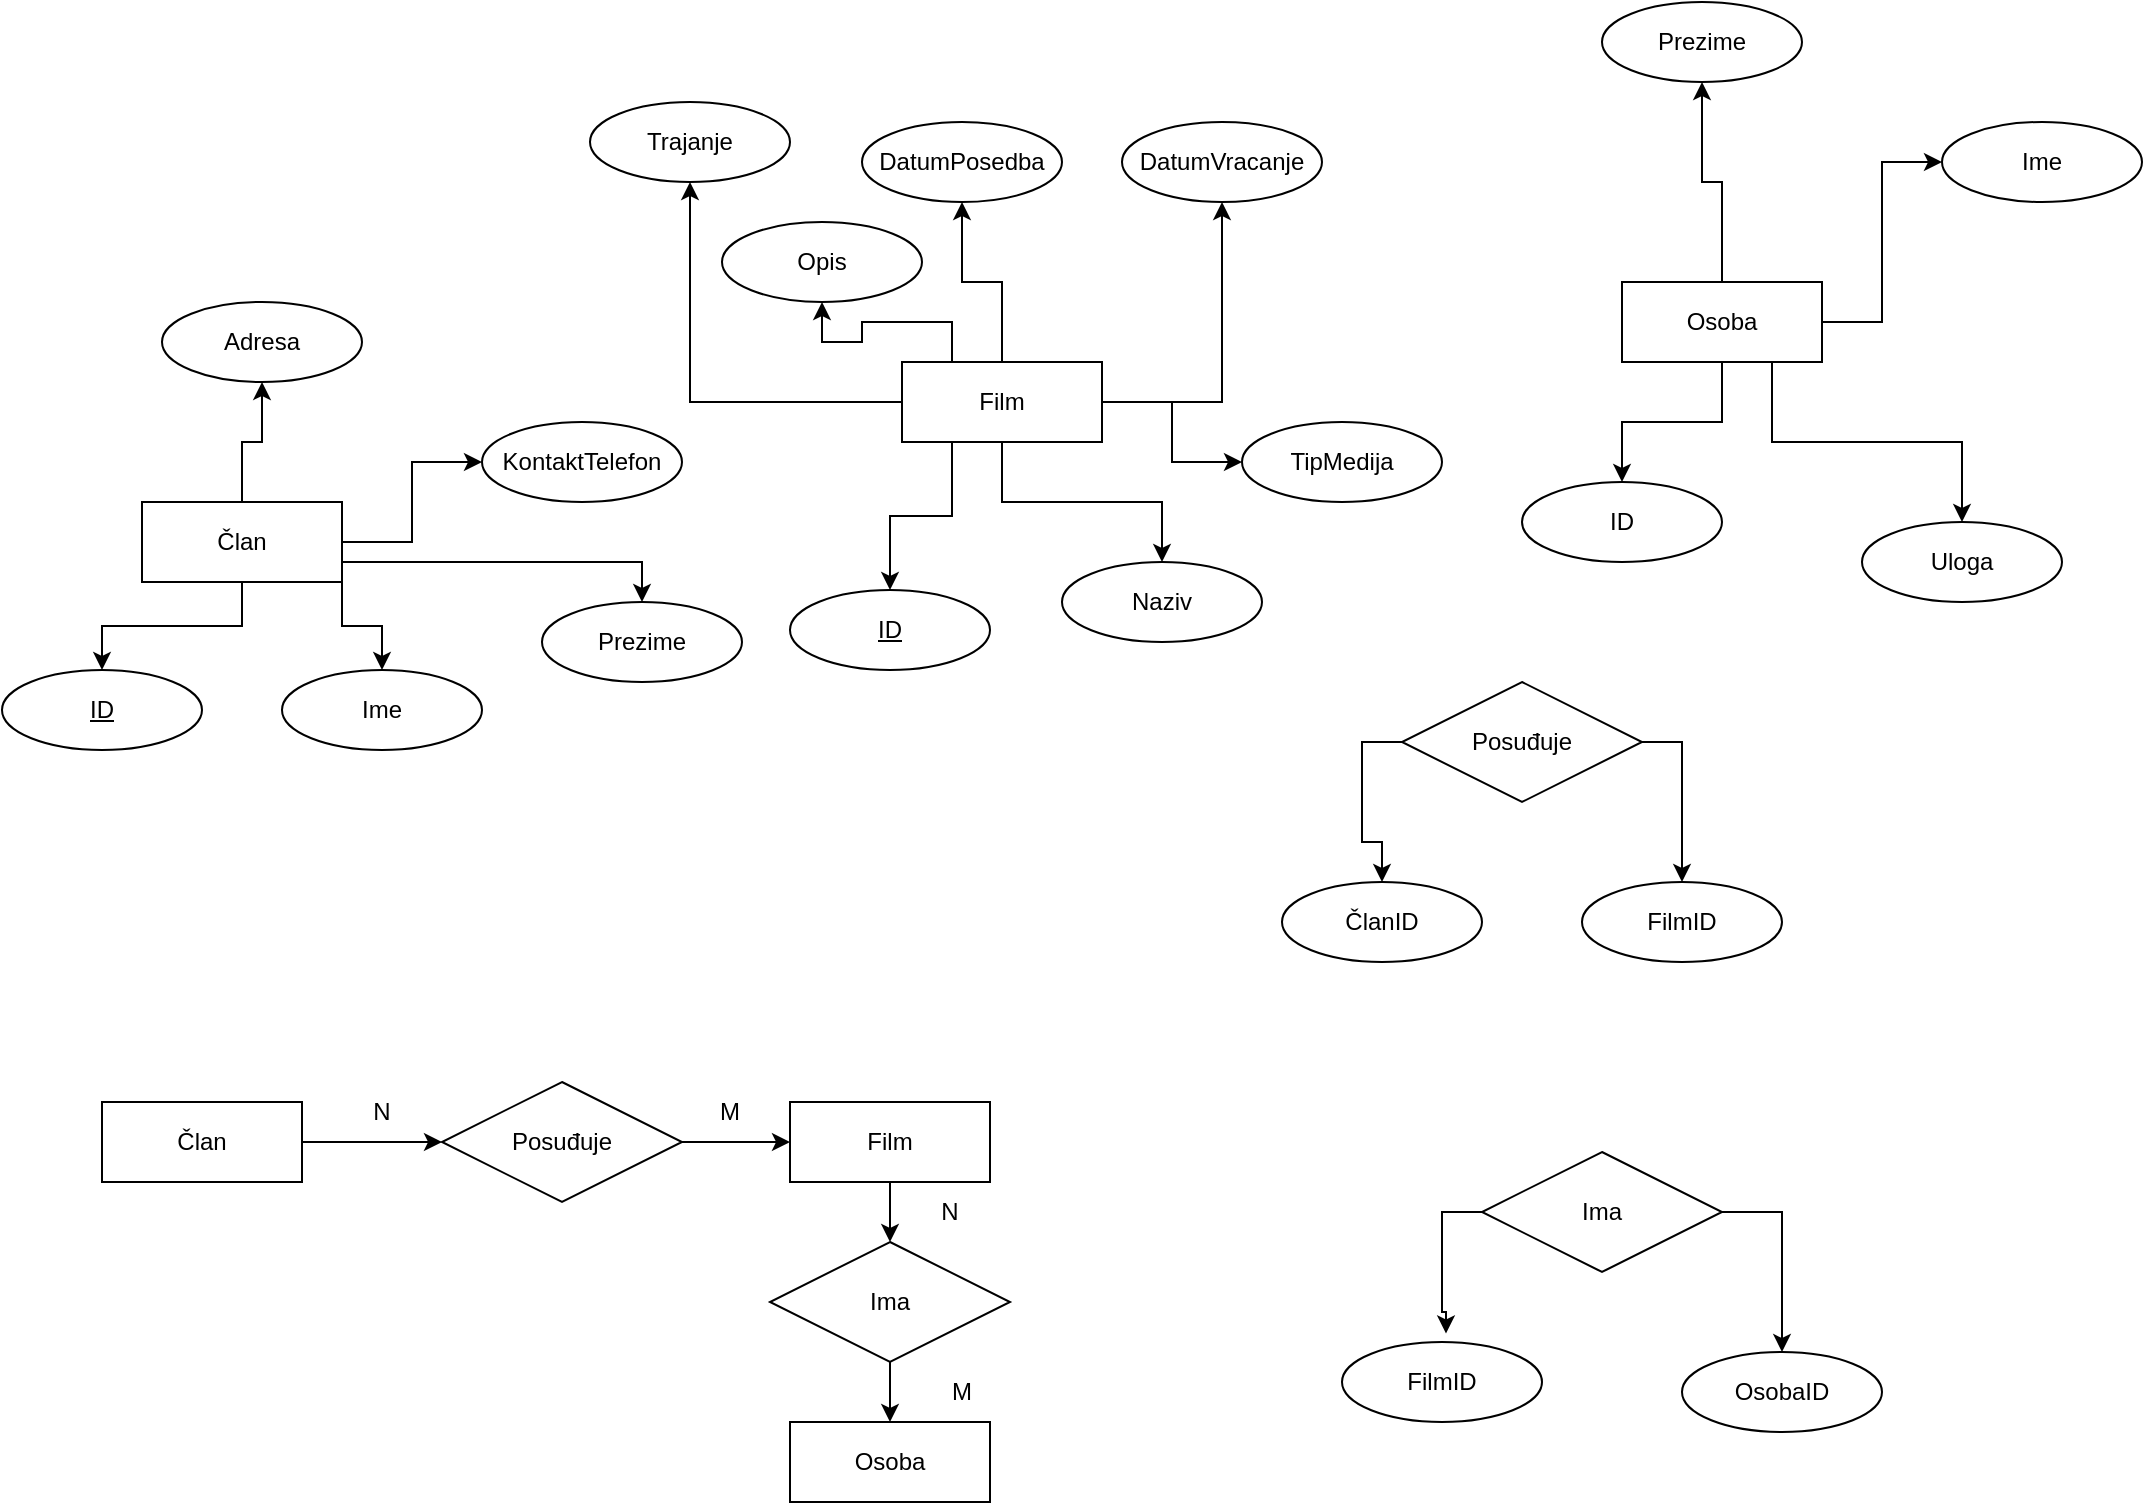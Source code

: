 <mxfile version="24.0.2" type="github">
  <diagram name="Page-1" id="QQ6Rt_CZvNju5Nrj0bbv">
    <mxGraphModel dx="1028" dy="786" grid="1" gridSize="10" guides="1" tooltips="1" connect="1" arrows="1" fold="1" page="1" pageScale="1" pageWidth="1169" pageHeight="827" math="0" shadow="0">
      <root>
        <mxCell id="0" />
        <mxCell id="1" parent="0" />
        <mxCell id="wT9OFz-DRUm5wjUZFqkJ-8" style="edgeStyle=orthogonalEdgeStyle;rounded=0;orthogonalLoop=1;jettySize=auto;html=1;exitX=1;exitY=0.5;exitDx=0;exitDy=0;entryX=0;entryY=0.5;entryDx=0;entryDy=0;" edge="1" parent="1" source="wT9OFz-DRUm5wjUZFqkJ-1" target="wT9OFz-DRUm5wjUZFqkJ-5">
          <mxGeometry relative="1" as="geometry" />
        </mxCell>
        <mxCell id="wT9OFz-DRUm5wjUZFqkJ-9" style="edgeStyle=orthogonalEdgeStyle;rounded=0;orthogonalLoop=1;jettySize=auto;html=1;exitX=1;exitY=1;exitDx=0;exitDy=0;" edge="1" parent="1" source="wT9OFz-DRUm5wjUZFqkJ-1" target="wT9OFz-DRUm5wjUZFqkJ-3">
          <mxGeometry relative="1" as="geometry" />
        </mxCell>
        <mxCell id="wT9OFz-DRUm5wjUZFqkJ-10" style="edgeStyle=orthogonalEdgeStyle;rounded=0;orthogonalLoop=1;jettySize=auto;html=1;exitX=1;exitY=0.75;exitDx=0;exitDy=0;entryX=0.5;entryY=0;entryDx=0;entryDy=0;" edge="1" parent="1" source="wT9OFz-DRUm5wjUZFqkJ-1" target="wT9OFz-DRUm5wjUZFqkJ-4">
          <mxGeometry relative="1" as="geometry" />
        </mxCell>
        <mxCell id="wT9OFz-DRUm5wjUZFqkJ-11" style="edgeStyle=orthogonalEdgeStyle;rounded=0;orthogonalLoop=1;jettySize=auto;html=1;exitX=0.5;exitY=1;exitDx=0;exitDy=0;entryX=0.5;entryY=0;entryDx=0;entryDy=0;" edge="1" parent="1" source="wT9OFz-DRUm5wjUZFqkJ-1" target="wT9OFz-DRUm5wjUZFqkJ-2">
          <mxGeometry relative="1" as="geometry" />
        </mxCell>
        <mxCell id="wT9OFz-DRUm5wjUZFqkJ-13" style="edgeStyle=orthogonalEdgeStyle;rounded=0;orthogonalLoop=1;jettySize=auto;html=1;exitX=0.5;exitY=0;exitDx=0;exitDy=0;entryX=0.5;entryY=1;entryDx=0;entryDy=0;" edge="1" parent="1" source="wT9OFz-DRUm5wjUZFqkJ-1" target="wT9OFz-DRUm5wjUZFqkJ-12">
          <mxGeometry relative="1" as="geometry" />
        </mxCell>
        <mxCell id="wT9OFz-DRUm5wjUZFqkJ-1" value="Član" style="whiteSpace=wrap;html=1;align=center;" vertex="1" parent="1">
          <mxGeometry x="160" y="310" width="100" height="40" as="geometry" />
        </mxCell>
        <mxCell id="wT9OFz-DRUm5wjUZFqkJ-2" value="ID" style="ellipse;whiteSpace=wrap;html=1;align=center;fontStyle=4;" vertex="1" parent="1">
          <mxGeometry x="90" y="394" width="100" height="40" as="geometry" />
        </mxCell>
        <mxCell id="wT9OFz-DRUm5wjUZFqkJ-3" value="Ime" style="ellipse;whiteSpace=wrap;html=1;align=center;" vertex="1" parent="1">
          <mxGeometry x="230" y="394" width="100" height="40" as="geometry" />
        </mxCell>
        <mxCell id="wT9OFz-DRUm5wjUZFqkJ-4" value="Prezime" style="ellipse;whiteSpace=wrap;html=1;align=center;" vertex="1" parent="1">
          <mxGeometry x="360" y="360" width="100" height="40" as="geometry" />
        </mxCell>
        <mxCell id="wT9OFz-DRUm5wjUZFqkJ-5" value="KontaktTelefon" style="ellipse;whiteSpace=wrap;html=1;align=center;" vertex="1" parent="1">
          <mxGeometry x="330" y="270" width="100" height="40" as="geometry" />
        </mxCell>
        <mxCell id="wT9OFz-DRUm5wjUZFqkJ-12" value="Adresa" style="ellipse;whiteSpace=wrap;html=1;align=center;" vertex="1" parent="1">
          <mxGeometry x="170" y="210" width="100" height="40" as="geometry" />
        </mxCell>
        <mxCell id="wT9OFz-DRUm5wjUZFqkJ-16" style="edgeStyle=orthogonalEdgeStyle;rounded=0;orthogonalLoop=1;jettySize=auto;html=1;exitX=0.5;exitY=1;exitDx=0;exitDy=0;entryX=0.5;entryY=0;entryDx=0;entryDy=0;" edge="1" parent="1" source="wT9OFz-DRUm5wjUZFqkJ-14" target="wT9OFz-DRUm5wjUZFqkJ-15">
          <mxGeometry relative="1" as="geometry" />
        </mxCell>
        <mxCell id="wT9OFz-DRUm5wjUZFqkJ-18" style="edgeStyle=orthogonalEdgeStyle;rounded=0;orthogonalLoop=1;jettySize=auto;html=1;exitX=0.25;exitY=1;exitDx=0;exitDy=0;entryX=0.5;entryY=0;entryDx=0;entryDy=0;" edge="1" parent="1" source="wT9OFz-DRUm5wjUZFqkJ-14" target="wT9OFz-DRUm5wjUZFqkJ-17">
          <mxGeometry relative="1" as="geometry" />
        </mxCell>
        <mxCell id="wT9OFz-DRUm5wjUZFqkJ-23" style="edgeStyle=orthogonalEdgeStyle;rounded=0;orthogonalLoop=1;jettySize=auto;html=1;entryX=0;entryY=0.5;entryDx=0;entryDy=0;" edge="1" parent="1" source="wT9OFz-DRUm5wjUZFqkJ-14" target="wT9OFz-DRUm5wjUZFqkJ-22">
          <mxGeometry relative="1" as="geometry" />
        </mxCell>
        <mxCell id="wT9OFz-DRUm5wjUZFqkJ-25" style="edgeStyle=orthogonalEdgeStyle;rounded=0;orthogonalLoop=1;jettySize=auto;html=1;" edge="1" parent="1" source="wT9OFz-DRUm5wjUZFqkJ-14" target="wT9OFz-DRUm5wjUZFqkJ-24">
          <mxGeometry relative="1" as="geometry" />
        </mxCell>
        <mxCell id="wT9OFz-DRUm5wjUZFqkJ-27" style="edgeStyle=orthogonalEdgeStyle;rounded=0;orthogonalLoop=1;jettySize=auto;html=1;entryX=0.5;entryY=1;entryDx=0;entryDy=0;" edge="1" parent="1" source="wT9OFz-DRUm5wjUZFqkJ-14" target="wT9OFz-DRUm5wjUZFqkJ-26">
          <mxGeometry relative="1" as="geometry" />
        </mxCell>
        <mxCell id="wT9OFz-DRUm5wjUZFqkJ-30" style="edgeStyle=orthogonalEdgeStyle;rounded=0;orthogonalLoop=1;jettySize=auto;html=1;entryX=0.5;entryY=1;entryDx=0;entryDy=0;" edge="1" parent="1" source="wT9OFz-DRUm5wjUZFqkJ-14" target="wT9OFz-DRUm5wjUZFqkJ-29">
          <mxGeometry relative="1" as="geometry" />
        </mxCell>
        <mxCell id="wT9OFz-DRUm5wjUZFqkJ-42" style="edgeStyle=orthogonalEdgeStyle;rounded=0;orthogonalLoop=1;jettySize=auto;html=1;exitX=0.25;exitY=0;exitDx=0;exitDy=0;entryX=0.5;entryY=1;entryDx=0;entryDy=0;" edge="1" parent="1" source="wT9OFz-DRUm5wjUZFqkJ-14" target="wT9OFz-DRUm5wjUZFqkJ-41">
          <mxGeometry relative="1" as="geometry" />
        </mxCell>
        <mxCell id="wT9OFz-DRUm5wjUZFqkJ-14" value="Film" style="whiteSpace=wrap;html=1;align=center;" vertex="1" parent="1">
          <mxGeometry x="540" y="240" width="100" height="40" as="geometry" />
        </mxCell>
        <mxCell id="wT9OFz-DRUm5wjUZFqkJ-15" value="Naziv" style="ellipse;whiteSpace=wrap;html=1;align=center;" vertex="1" parent="1">
          <mxGeometry x="620" y="340" width="100" height="40" as="geometry" />
        </mxCell>
        <mxCell id="wT9OFz-DRUm5wjUZFqkJ-17" value="ID" style="ellipse;whiteSpace=wrap;html=1;align=center;fontStyle=4;" vertex="1" parent="1">
          <mxGeometry x="484" y="354" width="100" height="40" as="geometry" />
        </mxCell>
        <mxCell id="wT9OFz-DRUm5wjUZFqkJ-22" value="TipMedija" style="ellipse;whiteSpace=wrap;html=1;align=center;" vertex="1" parent="1">
          <mxGeometry x="710" y="270" width="100" height="40" as="geometry" />
        </mxCell>
        <mxCell id="wT9OFz-DRUm5wjUZFqkJ-24" value="DatumPosedba" style="ellipse;whiteSpace=wrap;html=1;align=center;" vertex="1" parent="1">
          <mxGeometry x="520" y="120" width="100" height="40" as="geometry" />
        </mxCell>
        <mxCell id="wT9OFz-DRUm5wjUZFqkJ-26" value="DatumVracanje" style="ellipse;whiteSpace=wrap;html=1;align=center;" vertex="1" parent="1">
          <mxGeometry x="650" y="120" width="100" height="40" as="geometry" />
        </mxCell>
        <mxCell id="wT9OFz-DRUm5wjUZFqkJ-29" value="Trajanje" style="ellipse;whiteSpace=wrap;html=1;align=center;" vertex="1" parent="1">
          <mxGeometry x="384" y="110" width="100" height="40" as="geometry" />
        </mxCell>
        <mxCell id="wT9OFz-DRUm5wjUZFqkJ-34" style="edgeStyle=orthogonalEdgeStyle;rounded=0;orthogonalLoop=1;jettySize=auto;html=1;entryX=0.5;entryY=0;entryDx=0;entryDy=0;" edge="1" parent="1" source="wT9OFz-DRUm5wjUZFqkJ-32" target="wT9OFz-DRUm5wjUZFqkJ-33">
          <mxGeometry relative="1" as="geometry" />
        </mxCell>
        <mxCell id="wT9OFz-DRUm5wjUZFqkJ-36" style="edgeStyle=orthogonalEdgeStyle;rounded=0;orthogonalLoop=1;jettySize=auto;html=1;exitX=0.75;exitY=1;exitDx=0;exitDy=0;" edge="1" parent="1" source="wT9OFz-DRUm5wjUZFqkJ-32" target="wT9OFz-DRUm5wjUZFqkJ-35">
          <mxGeometry relative="1" as="geometry" />
        </mxCell>
        <mxCell id="wT9OFz-DRUm5wjUZFqkJ-38" style="edgeStyle=orthogonalEdgeStyle;rounded=0;orthogonalLoop=1;jettySize=auto;html=1;entryX=0;entryY=0.5;entryDx=0;entryDy=0;" edge="1" parent="1" source="wT9OFz-DRUm5wjUZFqkJ-32" target="wT9OFz-DRUm5wjUZFqkJ-37">
          <mxGeometry relative="1" as="geometry" />
        </mxCell>
        <mxCell id="wT9OFz-DRUm5wjUZFqkJ-40" style="edgeStyle=orthogonalEdgeStyle;rounded=0;orthogonalLoop=1;jettySize=auto;html=1;" edge="1" parent="1" source="wT9OFz-DRUm5wjUZFqkJ-32" target="wT9OFz-DRUm5wjUZFqkJ-39">
          <mxGeometry relative="1" as="geometry" />
        </mxCell>
        <mxCell id="wT9OFz-DRUm5wjUZFqkJ-32" value="Osoba" style="whiteSpace=wrap;html=1;align=center;" vertex="1" parent="1">
          <mxGeometry x="900" y="200" width="100" height="40" as="geometry" />
        </mxCell>
        <mxCell id="wT9OFz-DRUm5wjUZFqkJ-33" value="ID" style="ellipse;whiteSpace=wrap;html=1;align=center;" vertex="1" parent="1">
          <mxGeometry x="850" y="300" width="100" height="40" as="geometry" />
        </mxCell>
        <mxCell id="wT9OFz-DRUm5wjUZFqkJ-35" value="Uloga" style="ellipse;whiteSpace=wrap;html=1;align=center;" vertex="1" parent="1">
          <mxGeometry x="1020" y="320" width="100" height="40" as="geometry" />
        </mxCell>
        <mxCell id="wT9OFz-DRUm5wjUZFqkJ-37" value="Ime" style="ellipse;whiteSpace=wrap;html=1;align=center;" vertex="1" parent="1">
          <mxGeometry x="1060" y="120" width="100" height="40" as="geometry" />
        </mxCell>
        <mxCell id="wT9OFz-DRUm5wjUZFqkJ-39" value="Prezime" style="ellipse;whiteSpace=wrap;html=1;align=center;" vertex="1" parent="1">
          <mxGeometry x="890" y="60" width="100" height="40" as="geometry" />
        </mxCell>
        <mxCell id="wT9OFz-DRUm5wjUZFqkJ-41" value="Opis" style="ellipse;whiteSpace=wrap;html=1;align=center;" vertex="1" parent="1">
          <mxGeometry x="450" y="170" width="100" height="40" as="geometry" />
        </mxCell>
        <mxCell id="wT9OFz-DRUm5wjUZFqkJ-51" style="edgeStyle=orthogonalEdgeStyle;rounded=0;orthogonalLoop=1;jettySize=auto;html=1;entryX=0;entryY=0.5;entryDx=0;entryDy=0;" edge="1" parent="1" source="wT9OFz-DRUm5wjUZFqkJ-43" target="wT9OFz-DRUm5wjUZFqkJ-44">
          <mxGeometry relative="1" as="geometry" />
        </mxCell>
        <mxCell id="wT9OFz-DRUm5wjUZFqkJ-43" value="Član" style="whiteSpace=wrap;html=1;align=center;" vertex="1" parent="1">
          <mxGeometry x="140" y="610" width="100" height="40" as="geometry" />
        </mxCell>
        <mxCell id="wT9OFz-DRUm5wjUZFqkJ-52" style="edgeStyle=orthogonalEdgeStyle;rounded=0;orthogonalLoop=1;jettySize=auto;html=1;exitX=1;exitY=0.5;exitDx=0;exitDy=0;entryX=0;entryY=0.5;entryDx=0;entryDy=0;" edge="1" parent="1" source="wT9OFz-DRUm5wjUZFqkJ-44" target="wT9OFz-DRUm5wjUZFqkJ-45">
          <mxGeometry relative="1" as="geometry" />
        </mxCell>
        <mxCell id="wT9OFz-DRUm5wjUZFqkJ-44" value="Posuđuje" style="shape=rhombus;perimeter=rhombusPerimeter;whiteSpace=wrap;html=1;align=center;" vertex="1" parent="1">
          <mxGeometry x="310" y="600" width="120" height="60" as="geometry" />
        </mxCell>
        <mxCell id="wT9OFz-DRUm5wjUZFqkJ-57" style="edgeStyle=orthogonalEdgeStyle;rounded=0;orthogonalLoop=1;jettySize=auto;html=1;exitX=0.5;exitY=1;exitDx=0;exitDy=0;entryX=0.5;entryY=0;entryDx=0;entryDy=0;" edge="1" parent="1" source="wT9OFz-DRUm5wjUZFqkJ-45" target="wT9OFz-DRUm5wjUZFqkJ-55">
          <mxGeometry relative="1" as="geometry" />
        </mxCell>
        <mxCell id="wT9OFz-DRUm5wjUZFqkJ-45" value="Film" style="whiteSpace=wrap;html=1;align=center;" vertex="1" parent="1">
          <mxGeometry x="484" y="610" width="100" height="40" as="geometry" />
        </mxCell>
        <mxCell id="wT9OFz-DRUm5wjUZFqkJ-49" style="edgeStyle=orthogonalEdgeStyle;rounded=0;orthogonalLoop=1;jettySize=auto;html=1;exitX=0;exitY=0.5;exitDx=0;exitDy=0;entryX=0.5;entryY=0;entryDx=0;entryDy=0;" edge="1" parent="1" source="wT9OFz-DRUm5wjUZFqkJ-46" target="wT9OFz-DRUm5wjUZFqkJ-47">
          <mxGeometry relative="1" as="geometry" />
        </mxCell>
        <mxCell id="wT9OFz-DRUm5wjUZFqkJ-50" style="edgeStyle=orthogonalEdgeStyle;rounded=0;orthogonalLoop=1;jettySize=auto;html=1;entryX=0.5;entryY=0;entryDx=0;entryDy=0;" edge="1" parent="1" source="wT9OFz-DRUm5wjUZFqkJ-46" target="wT9OFz-DRUm5wjUZFqkJ-48">
          <mxGeometry relative="1" as="geometry">
            <Array as="points">
              <mxPoint x="930" y="430" />
            </Array>
          </mxGeometry>
        </mxCell>
        <mxCell id="wT9OFz-DRUm5wjUZFqkJ-46" value="Posuđuje" style="shape=rhombus;perimeter=rhombusPerimeter;whiteSpace=wrap;html=1;align=center;" vertex="1" parent="1">
          <mxGeometry x="790" y="400" width="120" height="60" as="geometry" />
        </mxCell>
        <mxCell id="wT9OFz-DRUm5wjUZFqkJ-47" value="ČlanID" style="ellipse;whiteSpace=wrap;html=1;align=center;" vertex="1" parent="1">
          <mxGeometry x="730" y="500" width="100" height="40" as="geometry" />
        </mxCell>
        <mxCell id="wT9OFz-DRUm5wjUZFqkJ-48" value="FilmID" style="ellipse;whiteSpace=wrap;html=1;align=center;" vertex="1" parent="1">
          <mxGeometry x="880" y="500" width="100" height="40" as="geometry" />
        </mxCell>
        <mxCell id="wT9OFz-DRUm5wjUZFqkJ-53" value="N" style="text;html=1;align=center;verticalAlign=middle;whiteSpace=wrap;rounded=0;" vertex="1" parent="1">
          <mxGeometry x="250" y="600" width="60" height="30" as="geometry" />
        </mxCell>
        <mxCell id="wT9OFz-DRUm5wjUZFqkJ-54" value="M" style="text;html=1;align=center;verticalAlign=middle;whiteSpace=wrap;rounded=0;" vertex="1" parent="1">
          <mxGeometry x="424" y="600" width="60" height="30" as="geometry" />
        </mxCell>
        <mxCell id="wT9OFz-DRUm5wjUZFqkJ-58" style="edgeStyle=orthogonalEdgeStyle;rounded=0;orthogonalLoop=1;jettySize=auto;html=1;exitX=0.5;exitY=1;exitDx=0;exitDy=0;entryX=0.5;entryY=0;entryDx=0;entryDy=0;" edge="1" parent="1" source="wT9OFz-DRUm5wjUZFqkJ-55" target="wT9OFz-DRUm5wjUZFqkJ-56">
          <mxGeometry relative="1" as="geometry" />
        </mxCell>
        <mxCell id="wT9OFz-DRUm5wjUZFqkJ-55" value="Ima" style="shape=rhombus;perimeter=rhombusPerimeter;whiteSpace=wrap;html=1;align=center;" vertex="1" parent="1">
          <mxGeometry x="474" y="680" width="120" height="60" as="geometry" />
        </mxCell>
        <mxCell id="wT9OFz-DRUm5wjUZFqkJ-56" value="Osoba" style="whiteSpace=wrap;html=1;align=center;" vertex="1" parent="1">
          <mxGeometry x="484" y="770" width="100" height="40" as="geometry" />
        </mxCell>
        <mxCell id="wT9OFz-DRUm5wjUZFqkJ-59" value="N" style="text;html=1;align=center;verticalAlign=middle;whiteSpace=wrap;rounded=0;" vertex="1" parent="1">
          <mxGeometry x="534" y="650" width="60" height="30" as="geometry" />
        </mxCell>
        <mxCell id="wT9OFz-DRUm5wjUZFqkJ-60" value="M" style="text;html=1;align=center;verticalAlign=middle;whiteSpace=wrap;rounded=0;" vertex="1" parent="1">
          <mxGeometry x="540" y="740" width="60" height="30" as="geometry" />
        </mxCell>
        <mxCell id="wT9OFz-DRUm5wjUZFqkJ-64" style="edgeStyle=orthogonalEdgeStyle;rounded=0;orthogonalLoop=1;jettySize=auto;html=1;" edge="1" parent="1" source="wT9OFz-DRUm5wjUZFqkJ-61" target="wT9OFz-DRUm5wjUZFqkJ-63">
          <mxGeometry relative="1" as="geometry">
            <Array as="points">
              <mxPoint x="980" y="665" />
            </Array>
          </mxGeometry>
        </mxCell>
        <mxCell id="wT9OFz-DRUm5wjUZFqkJ-61" value="Ima" style="shape=rhombus;perimeter=rhombusPerimeter;whiteSpace=wrap;html=1;align=center;" vertex="1" parent="1">
          <mxGeometry x="830" y="635" width="120" height="60" as="geometry" />
        </mxCell>
        <mxCell id="wT9OFz-DRUm5wjUZFqkJ-62" value="FilmID" style="ellipse;whiteSpace=wrap;html=1;align=center;" vertex="1" parent="1">
          <mxGeometry x="760" y="730" width="100" height="40" as="geometry" />
        </mxCell>
        <mxCell id="wT9OFz-DRUm5wjUZFqkJ-63" value="OsobaID" style="ellipse;whiteSpace=wrap;html=1;align=center;" vertex="1" parent="1">
          <mxGeometry x="930" y="735" width="100" height="40" as="geometry" />
        </mxCell>
        <mxCell id="wT9OFz-DRUm5wjUZFqkJ-65" style="edgeStyle=orthogonalEdgeStyle;rounded=0;orthogonalLoop=1;jettySize=auto;html=1;exitX=0;exitY=0.5;exitDx=0;exitDy=0;entryX=0.52;entryY=-0.107;entryDx=0;entryDy=0;entryPerimeter=0;" edge="1" parent="1" source="wT9OFz-DRUm5wjUZFqkJ-61" target="wT9OFz-DRUm5wjUZFqkJ-62">
          <mxGeometry relative="1" as="geometry" />
        </mxCell>
      </root>
    </mxGraphModel>
  </diagram>
</mxfile>
